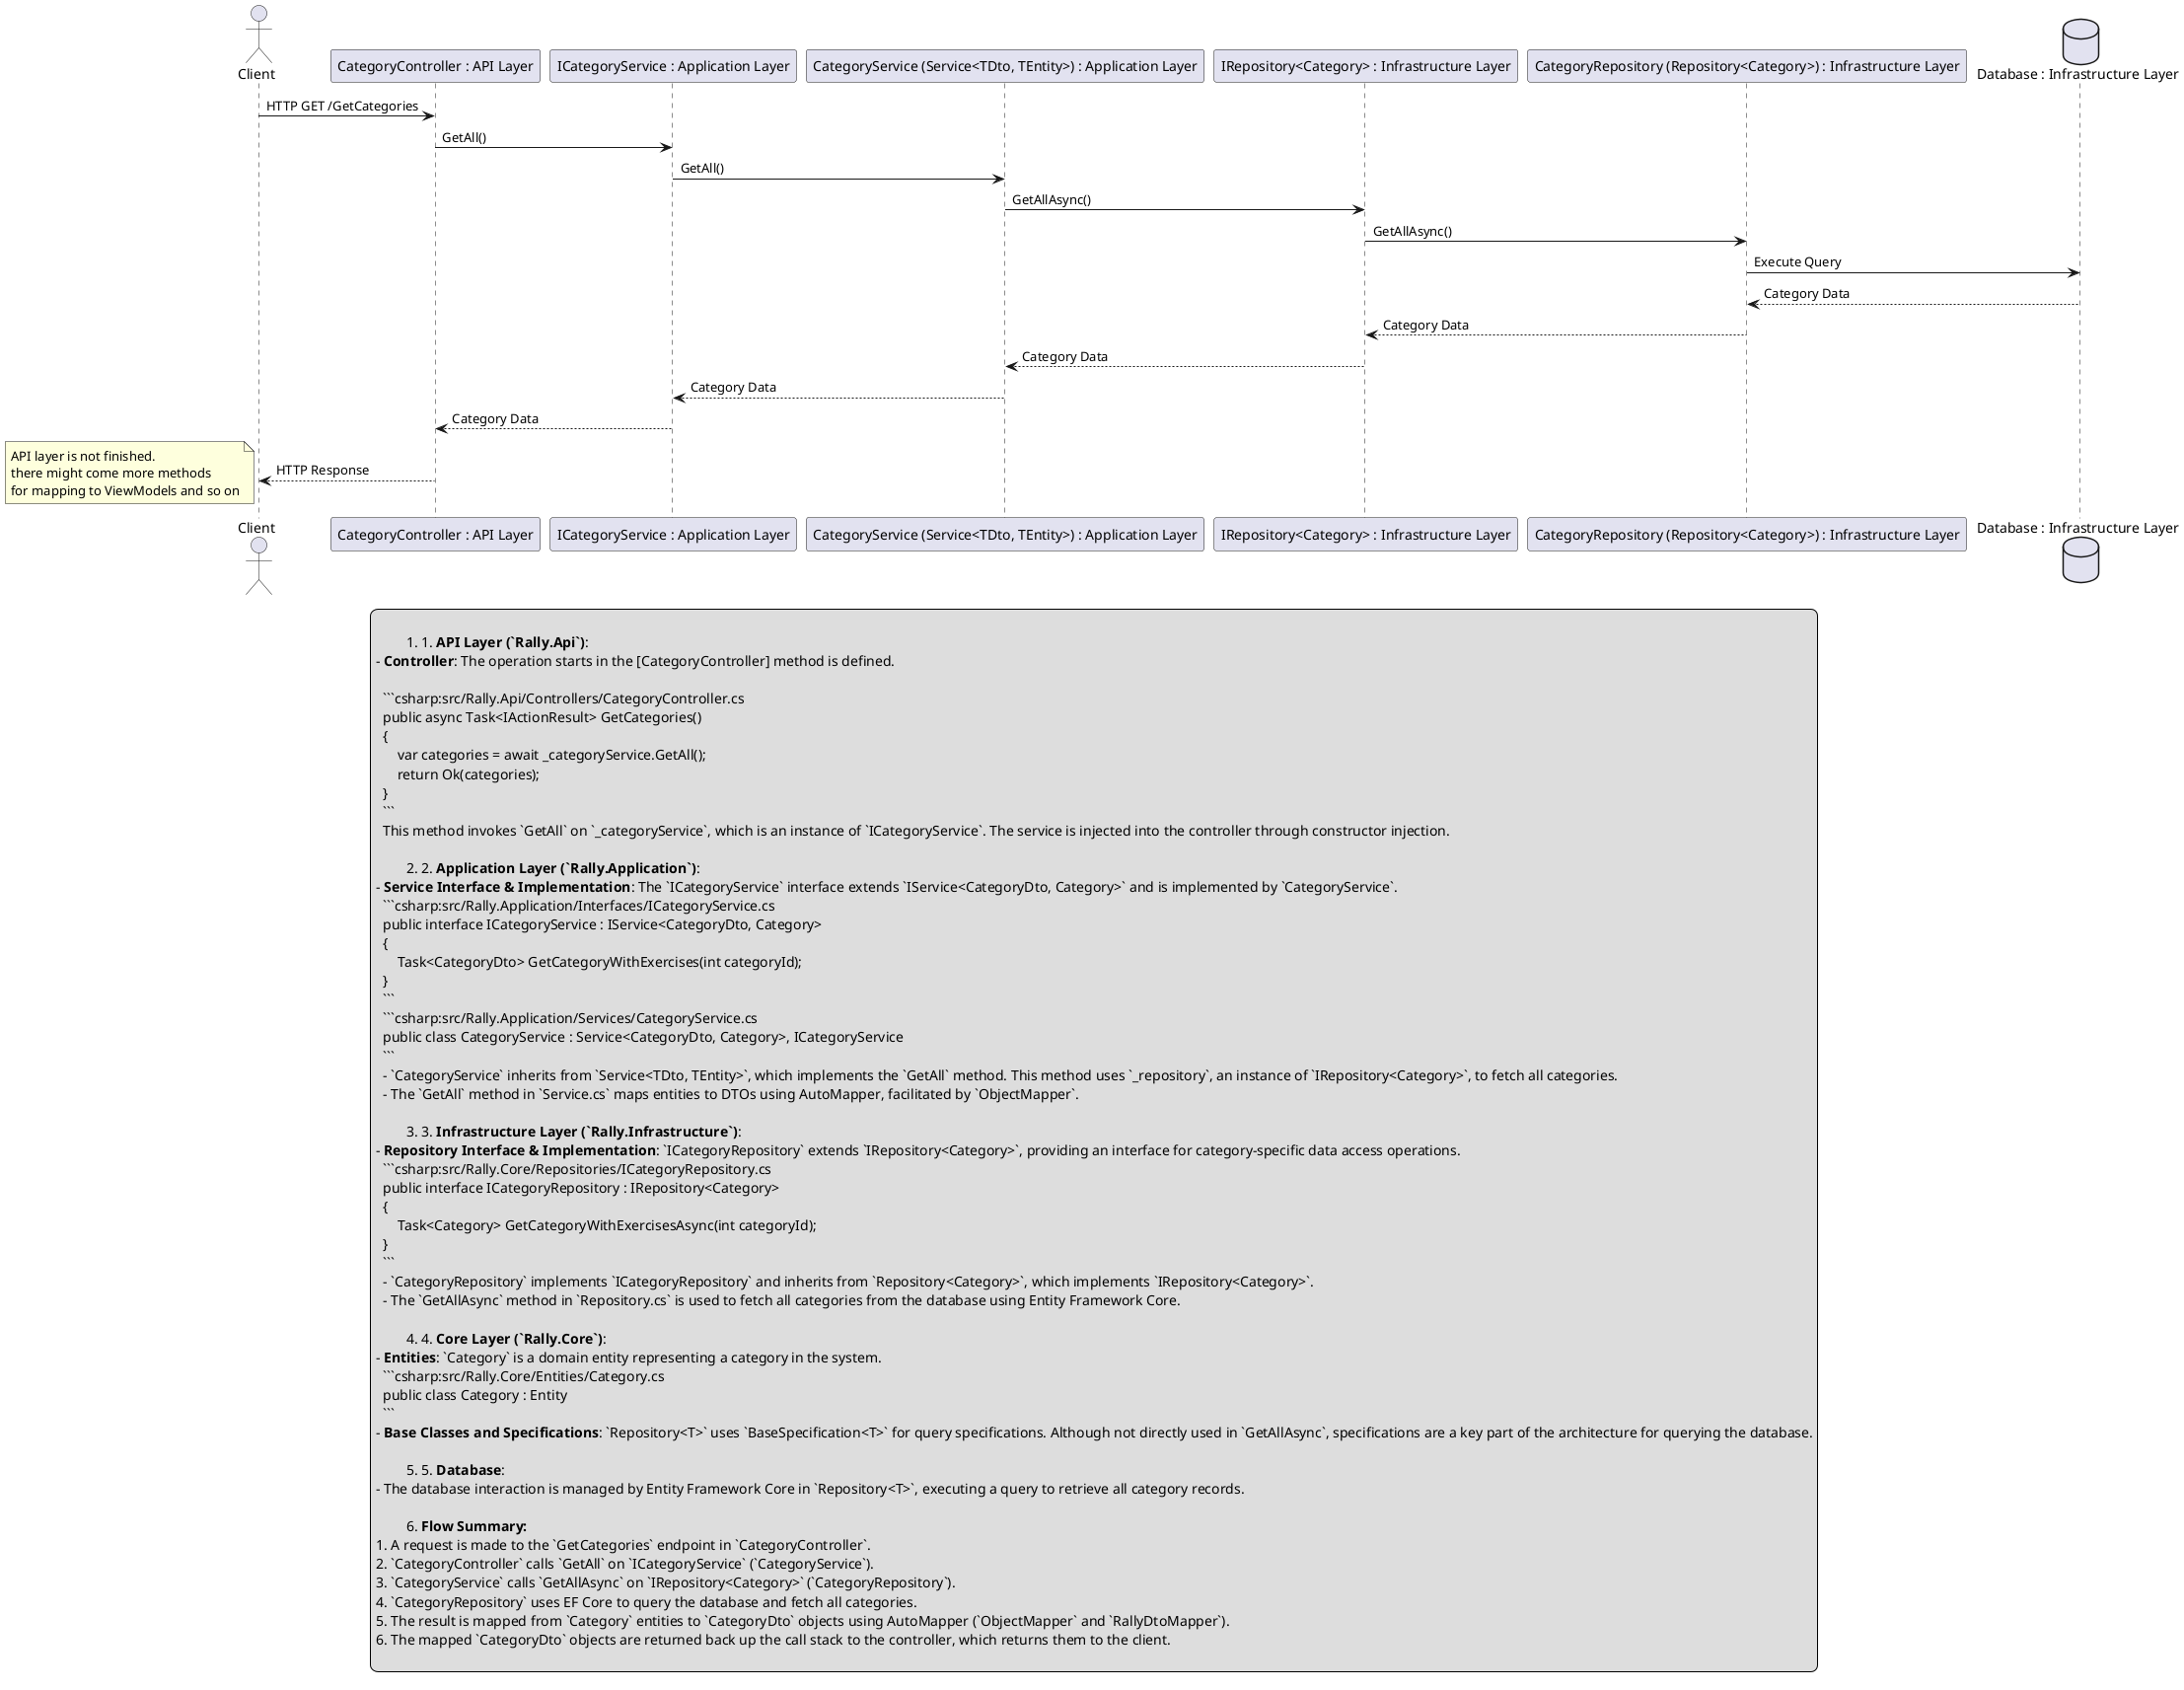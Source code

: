 https://www.plantuml.com/plantuml/uml/SyfFKj2rKt3CoKnELR1Io4ZDoSa70000

@startuml Sequence Diagram GetCategories



actor Client
participant "CategoryController : API Layer" as Controller
participant "ICategoryService : Application Layer" as Service
participant "CategoryService (Service<TDto, TEntity>) : Application Layer" as ServiceImpl
participant "IRepository<Category> : Infrastructure Layer" as RepoInterface
participant "CategoryRepository (Repository<Category>) : Infrastructure Layer" as RepoImpl
database "Database : Infrastructure Layer" as Database


Client -> Controller : HTTP GET /GetCategories
Controller -> Service : GetAll()
Service -> ServiceImpl : GetAll()
ServiceImpl -> RepoInterface : GetAllAsync()
RepoInterface -> RepoImpl : GetAllAsync()
RepoImpl -> Database : Execute Query
Database --> RepoImpl : Category Data
RepoImpl --> RepoInterface : Category Data
RepoInterface --> ServiceImpl : Category Data
ServiceImpl --> Service : Category Data
Service --> Controller : Category Data
Controller --> Client : HTTP Response

note left
API layer is not finished.
there might come more methods
for mapping to ViewModels and so on
end note

legend

### 1. **API Layer (`Rally.Api`)**:
- **Controller**: The operation starts in the [CategoryController] method is defined.

  ```csharp:src/Rally.Api/Controllers/CategoryController.cs
  public async Task<IActionResult> GetCategories()
  {
      var categories = await _categoryService.GetAll();
      return Ok(categories);
  }
  ```
  This method invokes `GetAll` on `_categoryService`, which is an instance of `ICategoryService`. The service is injected into the controller through constructor injection.

### 2. **Application Layer (`Rally.Application`)**:
- **Service Interface & Implementation**: The `ICategoryService` interface extends `IService<CategoryDto, Category>` and is implemented by `CategoryService`.
  ```csharp:src/Rally.Application/Interfaces/ICategoryService.cs
  public interface ICategoryService : IService<CategoryDto, Category>
  {
      Task<CategoryDto> GetCategoryWithExercises(int categoryId);
  }
  ```
  ```csharp:src/Rally.Application/Services/CategoryService.cs
  public class CategoryService : Service<CategoryDto, Category>, ICategoryService
  ```
  - `CategoryService` inherits from `Service<TDto, TEntity>`, which implements the `GetAll` method. This method uses `_repository`, an instance of `IRepository<Category>`, to fetch all categories.
  - The `GetAll` method in `Service.cs` maps entities to DTOs using AutoMapper, facilitated by `ObjectMapper`.

### 3. **Infrastructure Layer (`Rally.Infrastructure`)**:
- **Repository Interface & Implementation**: `ICategoryRepository` extends `IRepository<Category>`, providing an interface for category-specific data access operations.
  ```csharp:src/Rally.Core/Repositories/ICategoryRepository.cs
  public interface ICategoryRepository : IRepository<Category>
  {
      Task<Category> GetCategoryWithExercisesAsync(int categoryId);
  }
  ```
  - `CategoryRepository` implements `ICategoryRepository` and inherits from `Repository<Category>`, which implements `IRepository<Category>`.
  - The `GetAllAsync` method in `Repository.cs` is used to fetch all categories from the database using Entity Framework Core.

### 4. **Core Layer (`Rally.Core`)**:
- **Entities**: `Category` is a domain entity representing a category in the system.
  ```csharp:src/Rally.Core/Entities/Category.cs
  public class Category : Entity
  ```
- **Base Classes and Specifications**: `Repository<T>` uses `BaseSpecification<T>` for query specifications. Although not directly used in `GetAllAsync`, specifications are a key part of the architecture for querying the database.

### 5. **Database**:
- The database interaction is managed by Entity Framework Core in `Repository<T>`, executing a query to retrieve all category records.

### **Flow Summary:**
1. A request is made to the `GetCategories` endpoint in `CategoryController`.
2. `CategoryController` calls `GetAll` on `ICategoryService` (`CategoryService`).
3. `CategoryService` calls `GetAllAsync` on `IRepository<Category>` (`CategoryRepository`).
4. `CategoryRepository` uses EF Core to query the database and fetch all categories.
5. The result is mapped from `Category` entities to `CategoryDto` objects using AutoMapper (`ObjectMapper` and `RallyDtoMapper`).
6. The mapped `CategoryDto` objects are returned back up the call stack to the controller, which returns them to the client.

end legend

@enduml